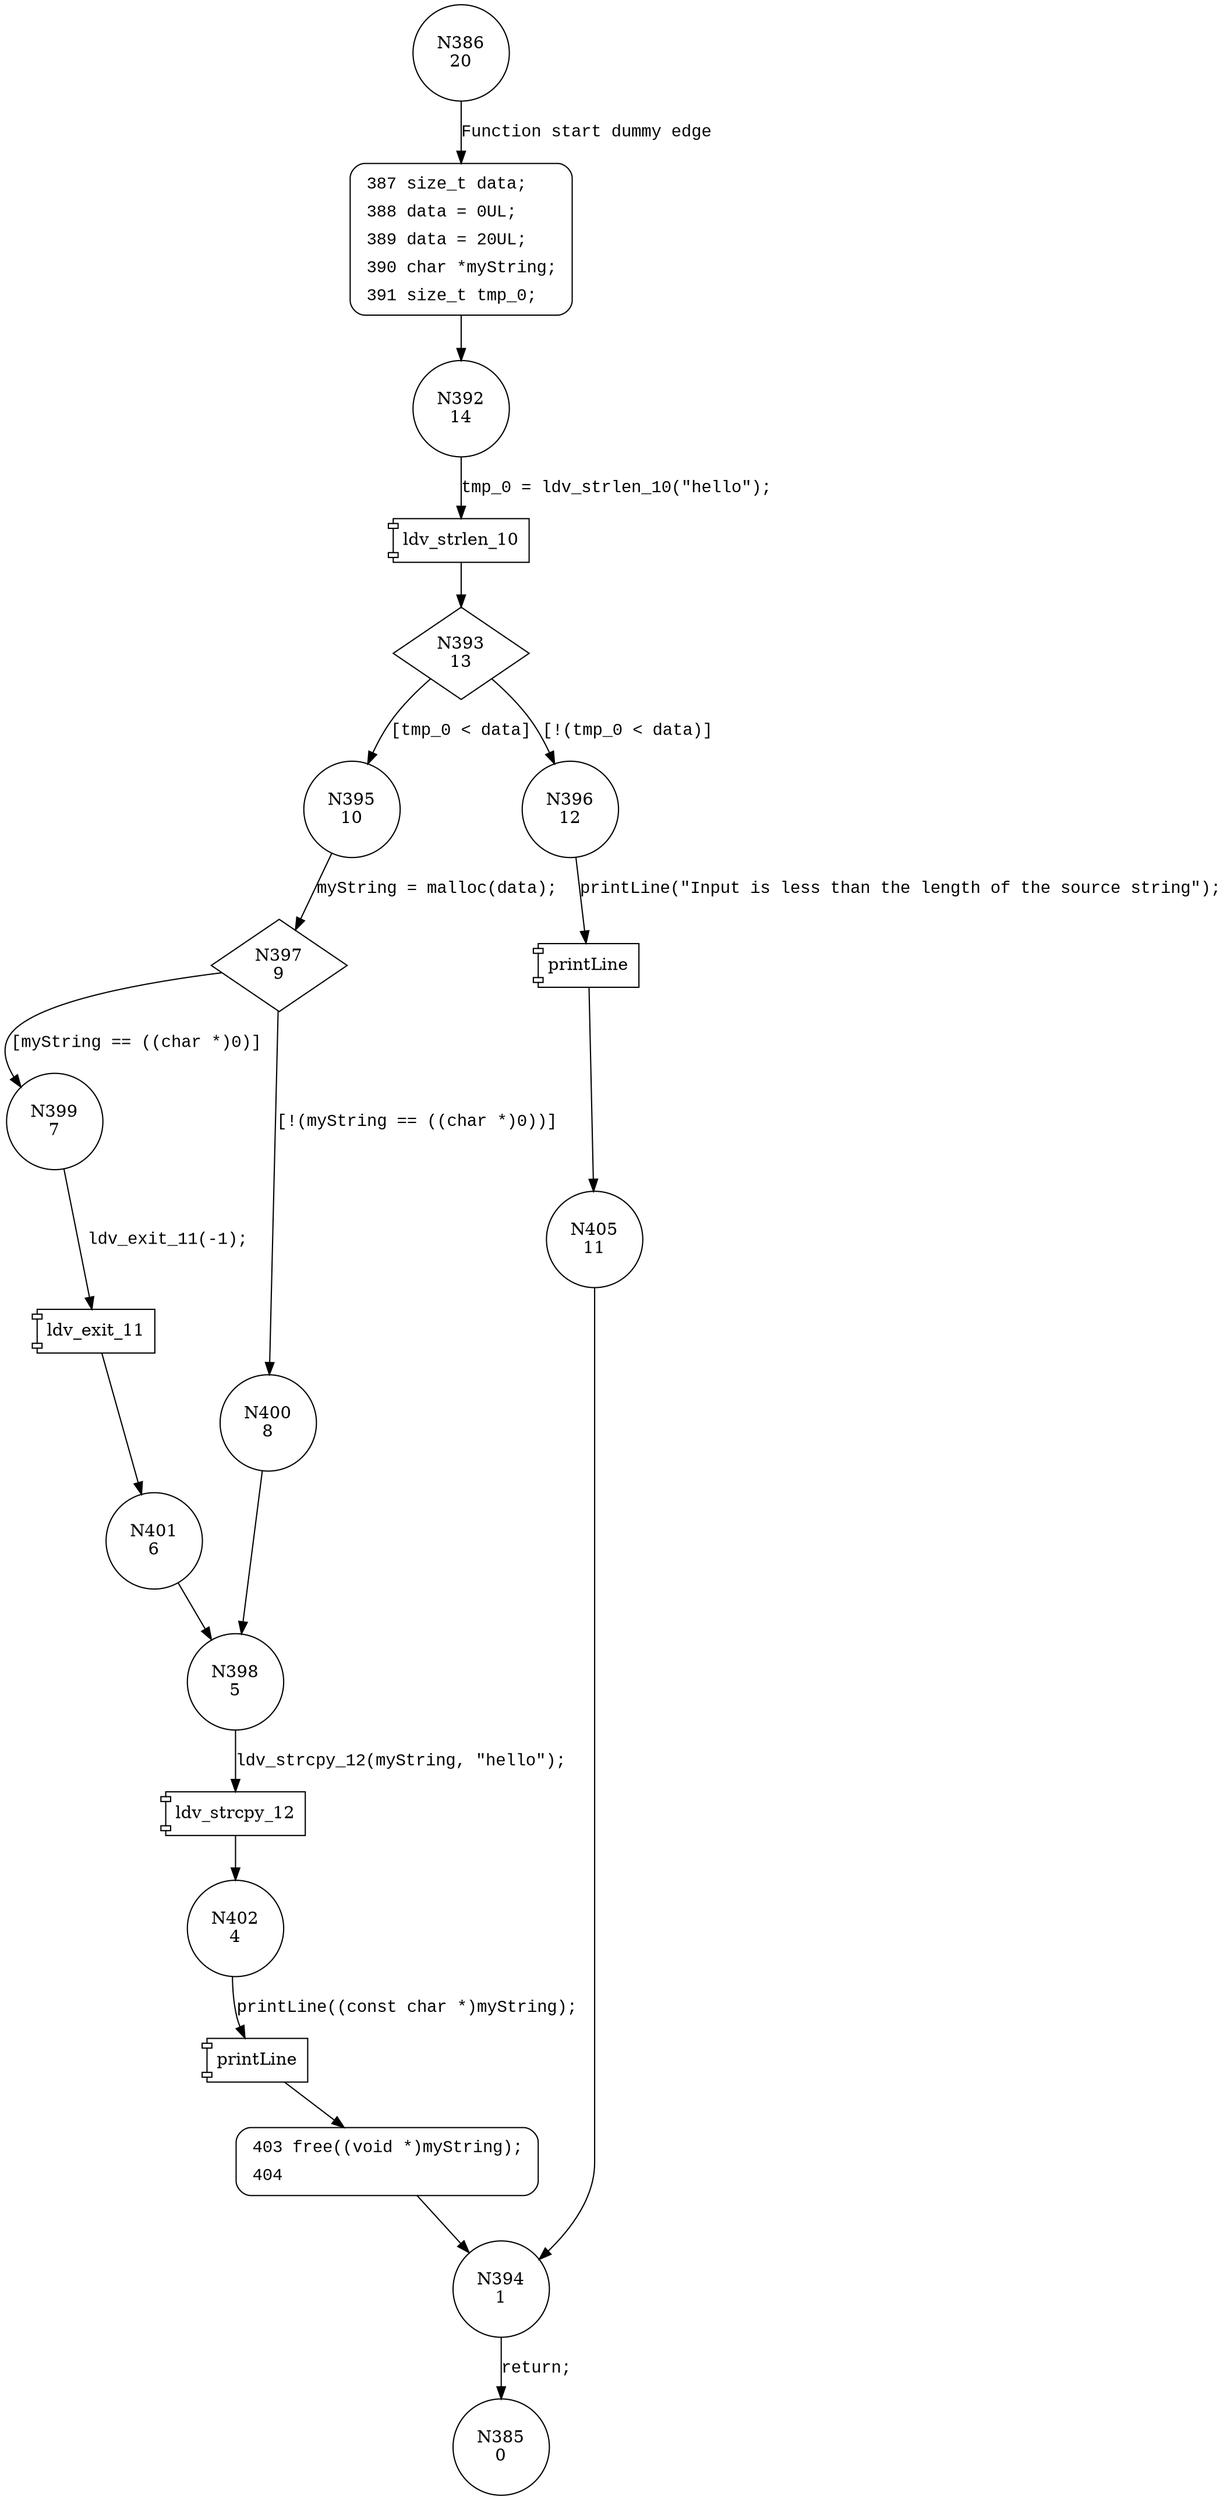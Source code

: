 digraph goodG2B2 {
386 [shape="circle" label="N386\n20"]
387 [shape="circle" label="N387\n19"]
392 [shape="circle" label="N392\n14"]
393 [shape="diamond" label="N393\n13"]
395 [shape="circle" label="N395\n10"]
396 [shape="circle" label="N396\n12"]
405 [shape="circle" label="N405\n11"]
394 [shape="circle" label="N394\n1"]
385 [shape="circle" label="N385\n0"]
397 [shape="diamond" label="N397\n9"]
399 [shape="circle" label="N399\n7"]
400 [shape="circle" label="N400\n8"]
398 [shape="circle" label="N398\n5"]
402 [shape="circle" label="N402\n4"]
403 [shape="circle" label="N403\n3"]
401 [shape="circle" label="N401\n6"]
387 [style="filled,bold" penwidth="1" fillcolor="white" fontname="Courier New" shape="Mrecord" label=<<table border="0" cellborder="0" cellpadding="3" bgcolor="white"><tr><td align="right">387</td><td align="left">size_t data;</td></tr><tr><td align="right">388</td><td align="left">data = 0UL;</td></tr><tr><td align="right">389</td><td align="left">data = 20UL;</td></tr><tr><td align="right">390</td><td align="left">char *myString;</td></tr><tr><td align="right">391</td><td align="left">size_t tmp_0;</td></tr></table>>]
387 -> 392[label=""]
403 [style="filled,bold" penwidth="1" fillcolor="white" fontname="Courier New" shape="Mrecord" label=<<table border="0" cellborder="0" cellpadding="3" bgcolor="white"><tr><td align="right">403</td><td align="left">free((void *)myString);</td></tr><tr><td align="right">404</td><td align="left"></td></tr></table>>]
403 -> 394[label=""]
386 -> 387 [label="Function start dummy edge" fontname="Courier New"]
100001 [shape="component" label="ldv_strlen_10"]
392 -> 100001 [label="tmp_0 = ldv_strlen_10(\"hello\");" fontname="Courier New"]
100001 -> 393 [label="" fontname="Courier New"]
393 -> 395 [label="[tmp_0 < data]" fontname="Courier New"]
393 -> 396 [label="[!(tmp_0 < data)]" fontname="Courier New"]
100002 [shape="component" label="printLine"]
396 -> 100002 [label="printLine(\"Input is less than the length of the source string\");" fontname="Courier New"]
100002 -> 405 [label="" fontname="Courier New"]
394 -> 385 [label="return;" fontname="Courier New"]
397 -> 399 [label="[myString == ((char *)0)]" fontname="Courier New"]
397 -> 400 [label="[!(myString == ((char *)0))]" fontname="Courier New"]
100003 [shape="component" label="ldv_strcpy_12"]
398 -> 100003 [label="ldv_strcpy_12(myString, \"hello\");" fontname="Courier New"]
100003 -> 402 [label="" fontname="Courier New"]
100004 [shape="component" label="printLine"]
402 -> 100004 [label="printLine((const char *)myString);" fontname="Courier New"]
100004 -> 403 [label="" fontname="Courier New"]
100005 [shape="component" label="ldv_exit_11"]
399 -> 100005 [label="ldv_exit_11(-1);" fontname="Courier New"]
100005 -> 401 [label="" fontname="Courier New"]
405 -> 394 [label="" fontname="Courier New"]
395 -> 397 [label="myString = malloc(data);" fontname="Courier New"]
400 -> 398 [label="" fontname="Courier New"]
401 -> 398 [label="" fontname="Courier New"]
}